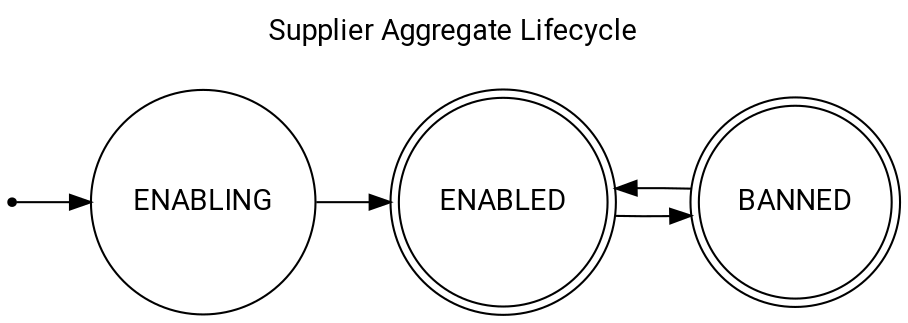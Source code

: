 digraph finite_state_machine {
  // Formats
  graph [fontname = "roboto"];
  node [fontname = "roboto"];
  edge [fontname = "roboto"];
	size="8,5"

  // Title
  labelloc="t";
  label="Supplier Aggregate Lifecycle\n\n";

  // Body
	rankdir=LR;
  init [label="", shape=point]
	node [shape = doublecircle]; ENABLED BANNED;
	node [shape = circle];
	init -> ENABLING;
	ENABLING -> ENABLED;
	ENABLED -> BANNED;
	BANNED -> ENABLED;
}
